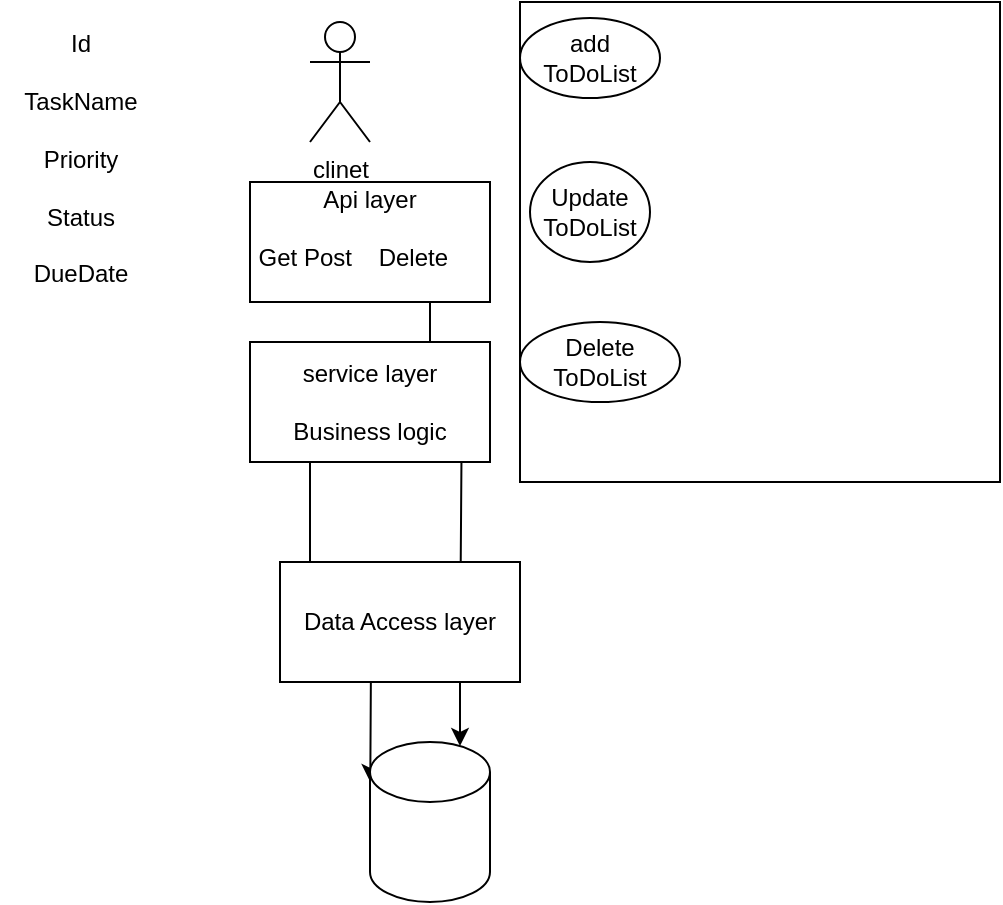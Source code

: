 <mxfile version="24.0.4" type="device">
  <diagram name="Page-1" id="QVlZ5KN_tAOvCVk7n1Mp">
    <mxGraphModel dx="864" dy="508" grid="1" gridSize="10" guides="1" tooltips="1" connect="1" arrows="1" fold="1" page="1" pageScale="1" pageWidth="850" pageHeight="1100" background="none" math="0" shadow="0">
      <root>
        <mxCell id="0" />
        <mxCell id="1" parent="0" />
        <mxCell id="BUlVKniaVG21_NRe9QX1-1" value="clinet&lt;div&gt;&lt;br&gt;&lt;/div&gt;" style="shape=umlActor;verticalLabelPosition=bottom;verticalAlign=top;html=1;outlineConnect=0;" vertex="1" parent="1">
          <mxGeometry x="305" y="40" width="30" height="60" as="geometry" />
        </mxCell>
        <mxCell id="BUlVKniaVG21_NRe9QX1-4" style="edgeStyle=orthogonalEdgeStyle;rounded=0;orthogonalLoop=1;jettySize=auto;html=1;exitX=0.75;exitY=1;exitDx=0;exitDy=0;" edge="1" parent="1" source="BUlVKniaVG21_NRe9QX1-2">
          <mxGeometry relative="1" as="geometry">
            <mxPoint x="380.286" y="320" as="targetPoint" />
          </mxGeometry>
        </mxCell>
        <mxCell id="BUlVKniaVG21_NRe9QX1-2" value="Api layer&lt;div&gt;&lt;br&gt;&lt;/div&gt;&lt;div&gt;Get Post&amp;nbsp; &amp;nbsp; Delete&amp;nbsp; &amp;nbsp; &amp;nbsp; &amp;nbsp; &amp;nbsp; &amp;nbsp; &amp;nbsp; &amp;nbsp; &amp;nbsp; &amp;nbsp; &amp;nbsp;&lt;/div&gt;" style="rounded=0;whiteSpace=wrap;html=1;" vertex="1" parent="1">
          <mxGeometry x="275" y="120" width="120" height="60" as="geometry" />
        </mxCell>
        <mxCell id="BUlVKniaVG21_NRe9QX1-7" style="edgeStyle=orthogonalEdgeStyle;rounded=0;orthogonalLoop=1;jettySize=auto;html=1;exitX=0.25;exitY=1;exitDx=0;exitDy=0;" edge="1" parent="1" source="BUlVKniaVG21_NRe9QX1-5">
          <mxGeometry relative="1" as="geometry">
            <mxPoint x="335.143" y="420" as="targetPoint" />
          </mxGeometry>
        </mxCell>
        <mxCell id="BUlVKniaVG21_NRe9QX1-5" value="service layer&lt;div&gt;&lt;br&gt;&lt;/div&gt;&lt;div&gt;Business logic&lt;/div&gt;" style="rounded=0;whiteSpace=wrap;html=1;" vertex="1" parent="1">
          <mxGeometry x="275" y="200" width="120" height="60" as="geometry" />
        </mxCell>
        <mxCell id="BUlVKniaVG21_NRe9QX1-8" value="Data Access layer" style="rounded=0;whiteSpace=wrap;html=1;" vertex="1" parent="1">
          <mxGeometry x="290" y="310" width="120" height="60" as="geometry" />
        </mxCell>
        <mxCell id="BUlVKniaVG21_NRe9QX1-11" value="" style="shape=cylinder3;whiteSpace=wrap;html=1;boundedLbl=1;backgroundOutline=1;size=15;" vertex="1" parent="1">
          <mxGeometry x="335" y="400" width="60" height="80" as="geometry" />
        </mxCell>
        <mxCell id="BUlVKniaVG21_NRe9QX1-12" value="" style="whiteSpace=wrap;html=1;aspect=fixed;" vertex="1" parent="1">
          <mxGeometry x="410" y="30" width="240" height="240" as="geometry" />
        </mxCell>
        <mxCell id="BUlVKniaVG21_NRe9QX1-13" value="add ToDoList" style="ellipse;whiteSpace=wrap;html=1;" vertex="1" parent="1">
          <mxGeometry x="410" y="38" width="70" height="40" as="geometry" />
        </mxCell>
        <mxCell id="BUlVKniaVG21_NRe9QX1-14" value="Update ToDoList" style="ellipse;whiteSpace=wrap;html=1;" vertex="1" parent="1">
          <mxGeometry x="415" y="110" width="60" height="50" as="geometry" />
        </mxCell>
        <mxCell id="BUlVKniaVG21_NRe9QX1-15" value="Delete ToDoList" style="ellipse;whiteSpace=wrap;html=1;" vertex="1" parent="1">
          <mxGeometry x="410" y="190" width="80" height="40" as="geometry" />
        </mxCell>
        <mxCell id="BUlVKniaVG21_NRe9QX1-18" value="Id&lt;div&gt;&lt;br&gt;&lt;/div&gt;&lt;div&gt;TaskName&lt;/div&gt;&lt;div&gt;&lt;br&gt;&lt;/div&gt;&lt;div&gt;Priority&lt;/div&gt;&lt;div&gt;&lt;br&gt;&lt;/div&gt;&lt;div&gt;Status&lt;/div&gt;&lt;div&gt;&lt;br&gt;&lt;/div&gt;&lt;div&gt;DueDate&lt;/div&gt;&lt;div&gt;&lt;br&gt;&lt;/div&gt;&lt;div&gt;&lt;br&gt;&lt;/div&gt;" style="text;html=1;align=center;verticalAlign=middle;resizable=0;points=[];autosize=1;strokeColor=none;fillColor=none;" vertex="1" parent="1">
          <mxGeometry x="150" y="38" width="80" height="170" as="geometry" />
        </mxCell>
        <mxCell id="BUlVKniaVG21_NRe9QX1-20" style="edgeStyle=orthogonalEdgeStyle;rounded=0;orthogonalLoop=1;jettySize=auto;html=1;exitX=0.75;exitY=1;exitDx=0;exitDy=0;entryX=0.75;entryY=0.025;entryDx=0;entryDy=0;entryPerimeter=0;" edge="1" parent="1" source="BUlVKniaVG21_NRe9QX1-8" target="BUlVKniaVG21_NRe9QX1-11">
          <mxGeometry relative="1" as="geometry" />
        </mxCell>
      </root>
    </mxGraphModel>
  </diagram>
</mxfile>
